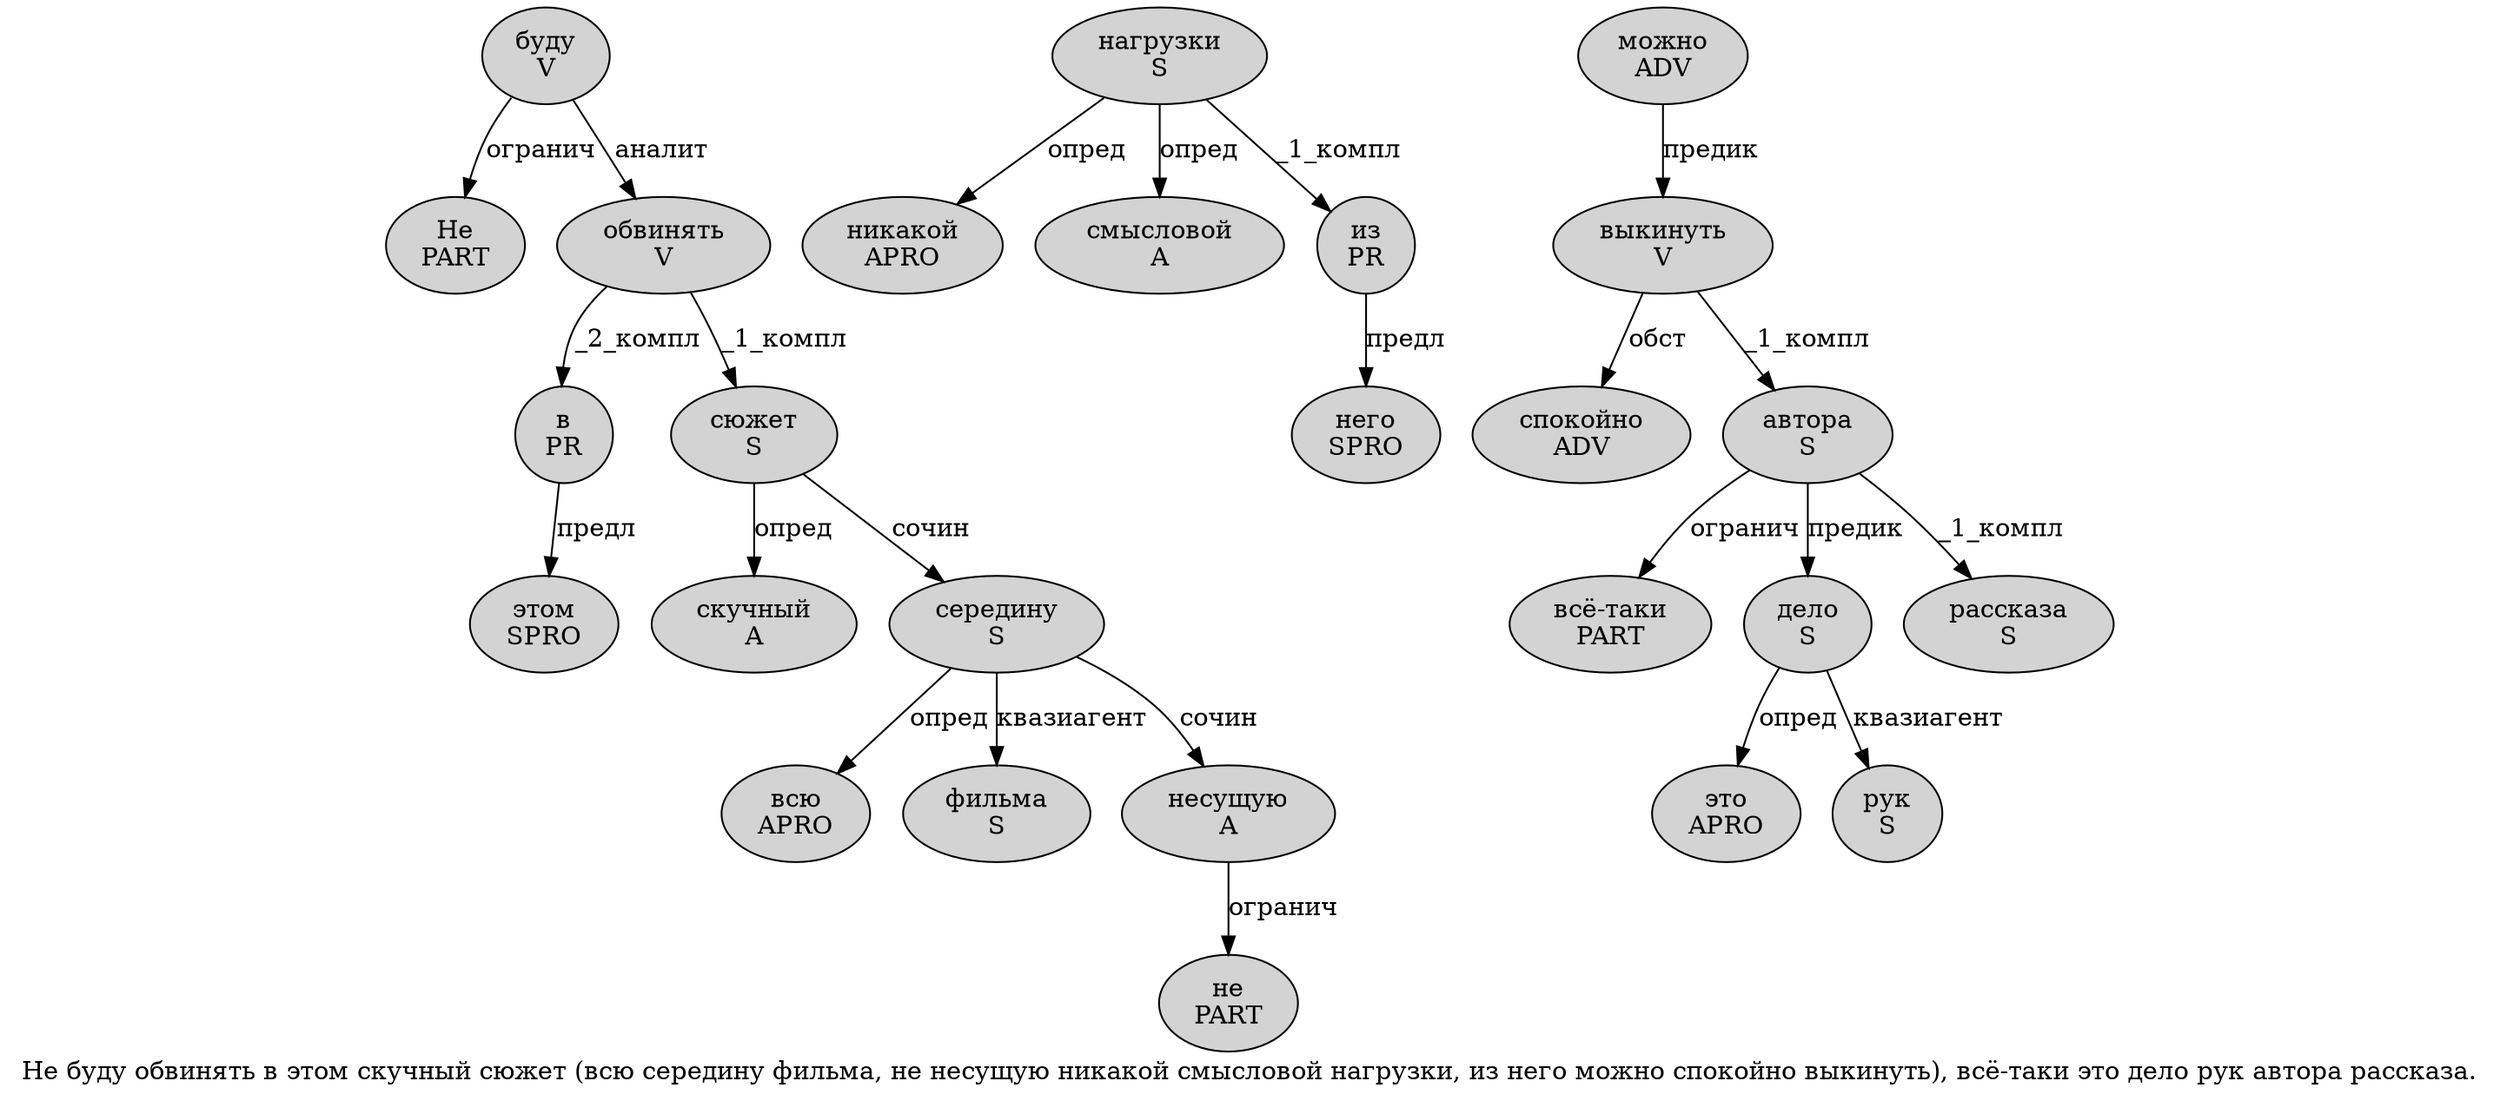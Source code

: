 digraph SENTENCE_3120 {
	graph [label="Не буду обвинять в этом скучный сюжет (всю середину фильма, не несущую никакой смысловой нагрузки, из него можно спокойно выкинуть), всё-таки это дело рук автора рассказа."]
	node [style=filled]
		0 [label="Не
PART" color="" fillcolor=lightgray penwidth=1 shape=ellipse]
		1 [label="буду
V" color="" fillcolor=lightgray penwidth=1 shape=ellipse]
		2 [label="обвинять
V" color="" fillcolor=lightgray penwidth=1 shape=ellipse]
		3 [label="в
PR" color="" fillcolor=lightgray penwidth=1 shape=ellipse]
		4 [label="этом
SPRO" color="" fillcolor=lightgray penwidth=1 shape=ellipse]
		5 [label="скучный
A" color="" fillcolor=lightgray penwidth=1 shape=ellipse]
		6 [label="сюжет
S" color="" fillcolor=lightgray penwidth=1 shape=ellipse]
		8 [label="всю
APRO" color="" fillcolor=lightgray penwidth=1 shape=ellipse]
		9 [label="середину
S" color="" fillcolor=lightgray penwidth=1 shape=ellipse]
		10 [label="фильма
S" color="" fillcolor=lightgray penwidth=1 shape=ellipse]
		12 [label="не
PART" color="" fillcolor=lightgray penwidth=1 shape=ellipse]
		13 [label="несущую
A" color="" fillcolor=lightgray penwidth=1 shape=ellipse]
		14 [label="никакой
APRO" color="" fillcolor=lightgray penwidth=1 shape=ellipse]
		15 [label="смысловой
A" color="" fillcolor=lightgray penwidth=1 shape=ellipse]
		16 [label="нагрузки
S" color="" fillcolor=lightgray penwidth=1 shape=ellipse]
		18 [label="из
PR" color="" fillcolor=lightgray penwidth=1 shape=ellipse]
		19 [label="него
SPRO" color="" fillcolor=lightgray penwidth=1 shape=ellipse]
		20 [label="можно
ADV" color="" fillcolor=lightgray penwidth=1 shape=ellipse]
		21 [label="спокойно
ADV" color="" fillcolor=lightgray penwidth=1 shape=ellipse]
		22 [label="выкинуть
V" color="" fillcolor=lightgray penwidth=1 shape=ellipse]
		25 [label="всё-таки
PART" color="" fillcolor=lightgray penwidth=1 shape=ellipse]
		26 [label="это
APRO" color="" fillcolor=lightgray penwidth=1 shape=ellipse]
		27 [label="дело
S" color="" fillcolor=lightgray penwidth=1 shape=ellipse]
		28 [label="рук
S" color="" fillcolor=lightgray penwidth=1 shape=ellipse]
		29 [label="автора
S" color="" fillcolor=lightgray penwidth=1 shape=ellipse]
		30 [label="рассказа
S" color="" fillcolor=lightgray penwidth=1 shape=ellipse]
			20 -> 22 [label="предик"]
			16 -> 14 [label="опред"]
			16 -> 15 [label="опред"]
			16 -> 18 [label="_1_компл"]
			18 -> 19 [label="предл"]
			9 -> 8 [label="опред"]
			9 -> 10 [label="квазиагент"]
			9 -> 13 [label="сочин"]
			27 -> 26 [label="опред"]
			27 -> 28 [label="квазиагент"]
			3 -> 4 [label="предл"]
			29 -> 25 [label="огранич"]
			29 -> 27 [label="предик"]
			29 -> 30 [label="_1_компл"]
			13 -> 12 [label="огранич"]
			1 -> 0 [label="огранич"]
			1 -> 2 [label="аналит"]
			2 -> 3 [label="_2_компл"]
			2 -> 6 [label="_1_компл"]
			6 -> 5 [label="опред"]
			6 -> 9 [label="сочин"]
			22 -> 21 [label="обст"]
			22 -> 29 [label="_1_компл"]
}